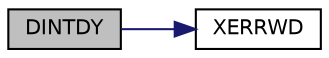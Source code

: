 digraph G
{
  edge [fontname="Helvetica",fontsize="10",labelfontname="Helvetica",labelfontsize="10"];
  node [fontname="Helvetica",fontsize="10",shape=record];
  rankdir=LR;
  Node1 [label="DINTDY",height=0.2,width=0.4,color="black", fillcolor="grey75", style="filled" fontcolor="black"];
  Node1 -> Node2 [color="midnightblue",fontsize="10",style="solid",fontname="Helvetica"];
  Node2 [label="XERRWD",height=0.2,width=0.4,color="black", fillcolor="white", style="filled",URL="$opkda2_8f.html#ac702022c449624bec062dbb09eccccd0"];
}
